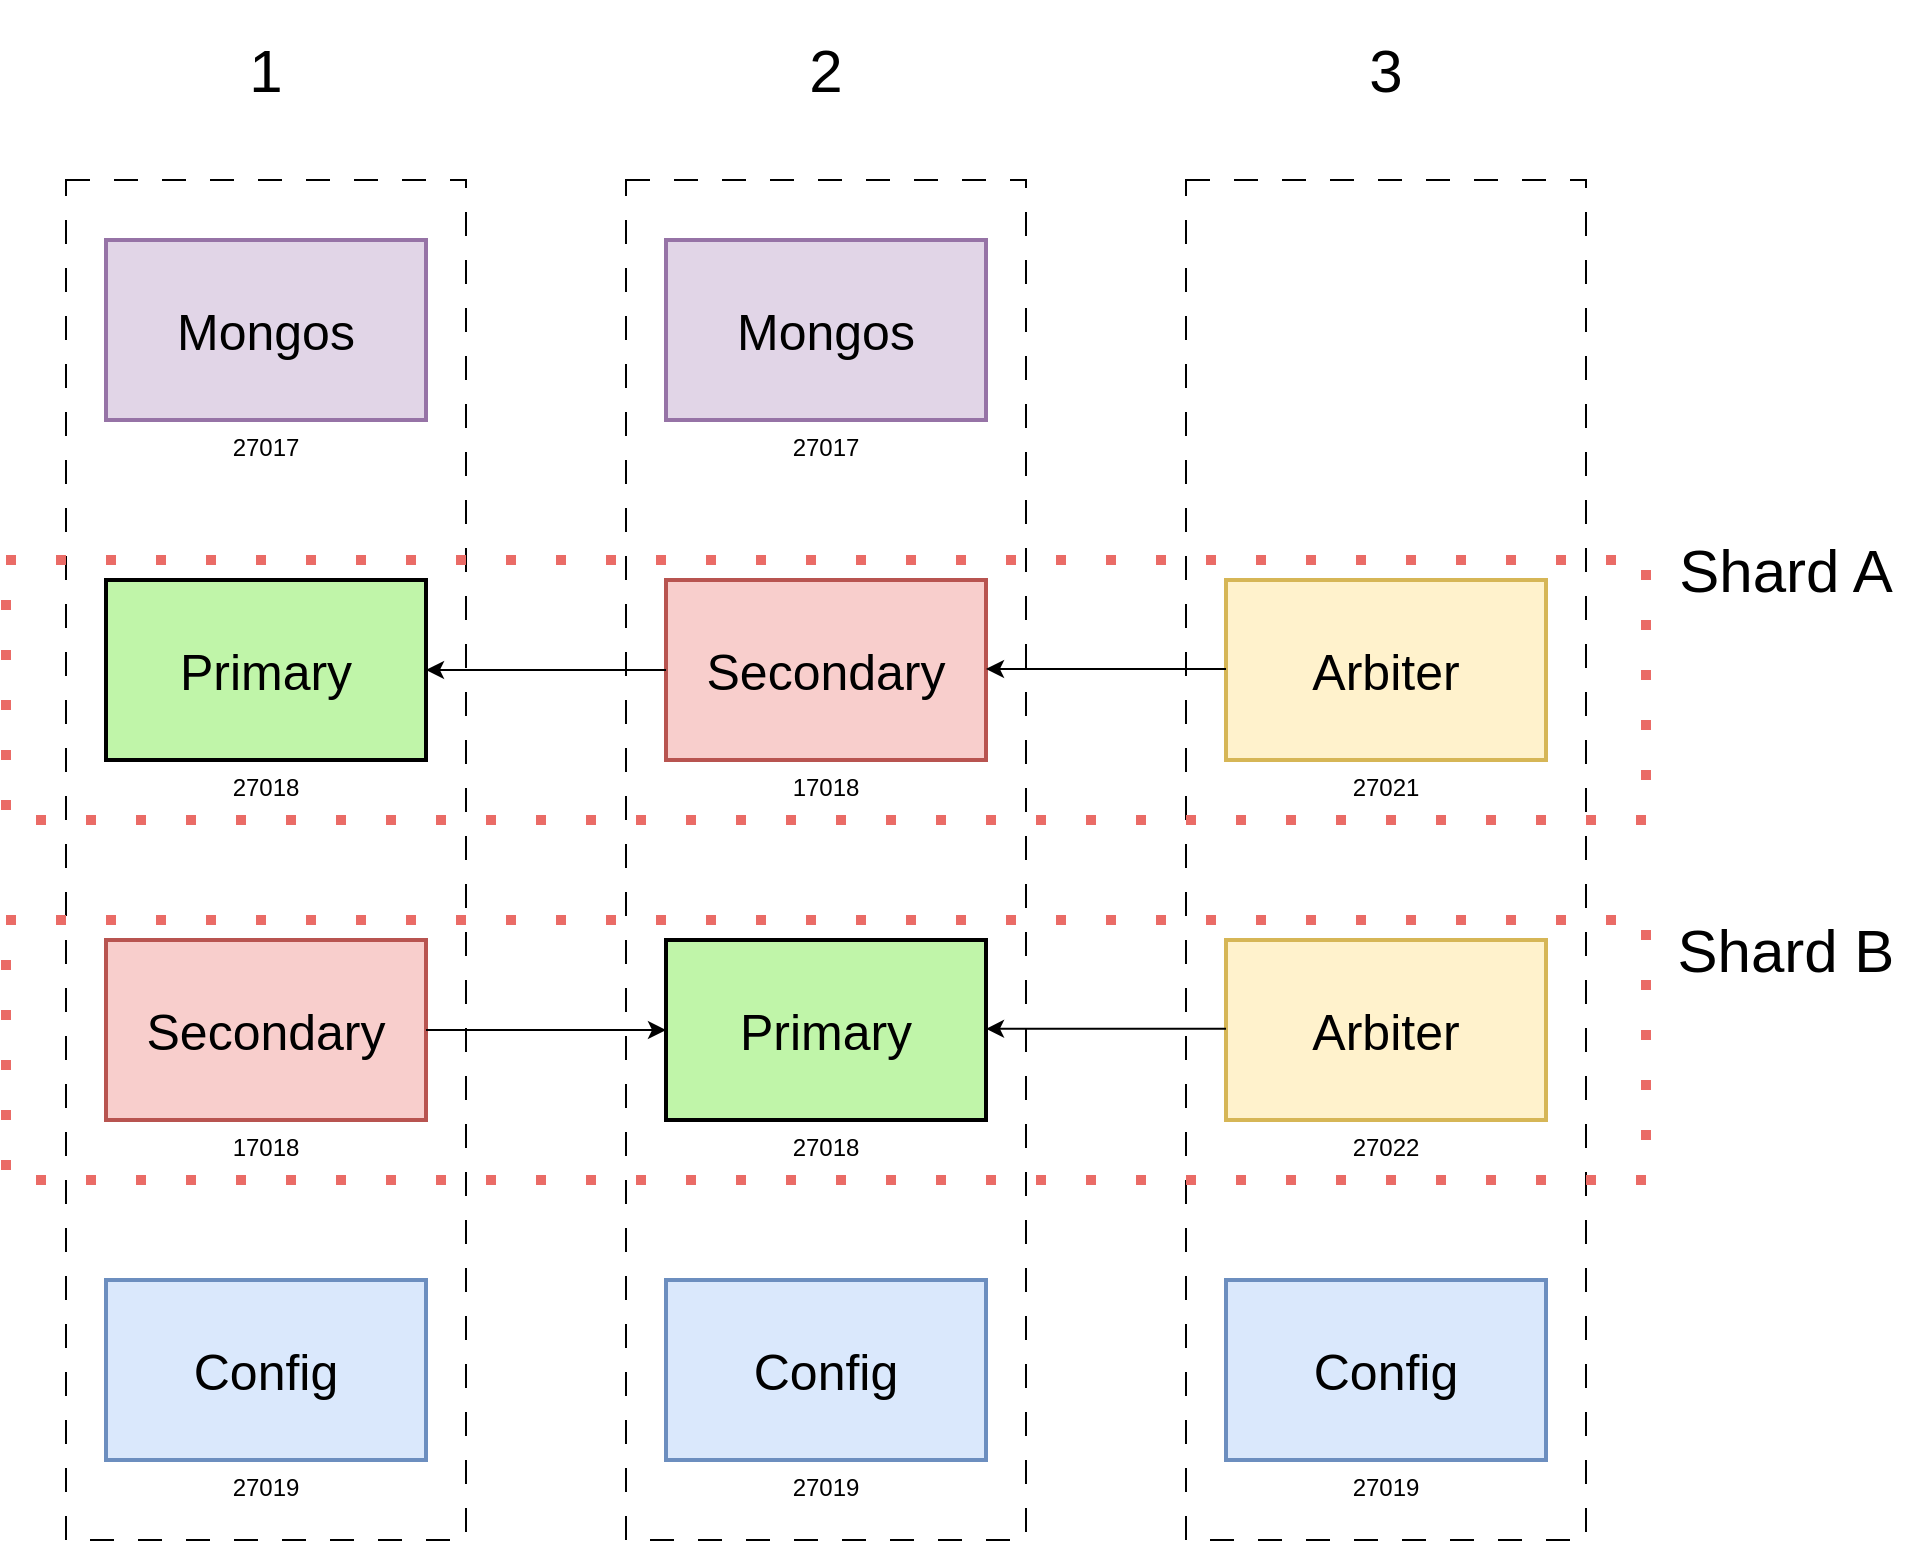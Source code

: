 <mxfile version="24.7.5">
  <diagram name="Page-1" id="74b105a0-9070-1c63-61bc-23e55f88626e">
    <mxGraphModel dx="2408" dy="1180" grid="1" gridSize="10" guides="1" tooltips="1" connect="1" arrows="1" fold="1" page="1" pageScale="1.5" pageWidth="1169" pageHeight="826" background="none" math="0" shadow="0">
      <root>
        <mxCell id="0" style=";html=1;" />
        <mxCell id="1" style=";html=1;" parent="0" />
        <mxCell id="10b056a9c633e61c-4" value="27018" style="strokeWidth=2;dashed=0;align=center;fontSize=12;shape=rect;verticalLabelPosition=bottom;verticalAlign=top;fillColor=#c0f5a9" parent="1" vertex="1">
          <mxGeometry x="280" y="410" width="160" height="90" as="geometry" />
        </mxCell>
        <mxCell id="gQrrCsz34WeAjWS9mDhf-1" value="17018" style="strokeWidth=2;dashed=0;align=center;fontSize=12;shape=rect;verticalLabelPosition=bottom;verticalAlign=top;fillColor=#f8cecc;strokeColor=#b85450;" parent="1" vertex="1">
          <mxGeometry x="560" y="410" width="160" height="90" as="geometry" />
        </mxCell>
        <mxCell id="gQrrCsz34WeAjWS9mDhf-2" value="27021" style="strokeWidth=2;dashed=0;align=center;fontSize=12;shape=rect;verticalLabelPosition=bottom;verticalAlign=top;fillColor=#fff2cc;strokeColor=#d6b656;" parent="1" vertex="1">
          <mxGeometry x="840" y="410" width="160" height="90" as="geometry" />
        </mxCell>
        <mxCell id="gQrrCsz34WeAjWS9mDhf-3" value="17018" style="strokeWidth=2;dashed=0;align=center;fontSize=12;shape=rect;verticalLabelPosition=bottom;verticalAlign=top;fillColor=#f8cecc;strokeColor=#b85450;" parent="1" vertex="1">
          <mxGeometry x="280" y="590" width="160" height="90" as="geometry" />
        </mxCell>
        <mxCell id="gQrrCsz34WeAjWS9mDhf-4" value="27018" style="strokeWidth=2;dashed=0;align=center;fontSize=12;shape=rect;verticalLabelPosition=bottom;verticalAlign=top;fillColor=#c0f5a9" parent="1" vertex="1">
          <mxGeometry x="560" y="590" width="160" height="90" as="geometry" />
        </mxCell>
        <mxCell id="gQrrCsz34WeAjWS9mDhf-5" value="27022" style="strokeWidth=2;dashed=0;align=center;fontSize=12;shape=rect;verticalLabelPosition=bottom;verticalAlign=top;fillColor=#fff2cc;strokeColor=#d6b656;" parent="1" vertex="1">
          <mxGeometry x="840" y="590" width="160" height="90" as="geometry" />
        </mxCell>
        <mxCell id="gQrrCsz34WeAjWS9mDhf-6" value="27019" style="strokeWidth=2;dashed=0;align=center;fontSize=12;shape=rect;verticalLabelPosition=bottom;verticalAlign=top;fillColor=#dae8fc;strokeColor=#6c8ebf;" parent="1" vertex="1">
          <mxGeometry x="280" y="760" width="160" height="90" as="geometry" />
        </mxCell>
        <mxCell id="gQrrCsz34WeAjWS9mDhf-7" value="27019" style="strokeWidth=2;dashed=0;align=center;fontSize=12;shape=rect;verticalLabelPosition=bottom;verticalAlign=top;fillColor=#dae8fc;strokeColor=#6c8ebf;" parent="1" vertex="1">
          <mxGeometry x="560" y="760" width="160" height="90" as="geometry" />
        </mxCell>
        <mxCell id="gQrrCsz34WeAjWS9mDhf-8" value="27019" style="strokeWidth=2;dashed=0;align=center;fontSize=12;shape=rect;verticalLabelPosition=bottom;verticalAlign=top;fillColor=#dae8fc;strokeColor=#6c8ebf;" parent="1" vertex="1">
          <mxGeometry x="840" y="760" width="160" height="90" as="geometry" />
        </mxCell>
        <mxCell id="gQrrCsz34WeAjWS9mDhf-9" value="27017" style="strokeWidth=2;dashed=0;align=center;fontSize=12;shape=rect;verticalLabelPosition=bottom;verticalAlign=top;fillColor=#e1d5e7;strokeColor=#9673a6;" parent="1" vertex="1">
          <mxGeometry x="280" y="240" width="160" height="90" as="geometry" />
        </mxCell>
        <mxCell id="gQrrCsz34WeAjWS9mDhf-10" value="27017" style="strokeWidth=2;dashed=0;align=center;fontSize=12;shape=rect;verticalLabelPosition=bottom;verticalAlign=top;fillColor=#e1d5e7;strokeColor=#9673a6;" parent="1" vertex="1">
          <mxGeometry x="560" y="240" width="160" height="90" as="geometry" />
        </mxCell>
        <mxCell id="gQrrCsz34WeAjWS9mDhf-13" value="" style="endArrow=classic;html=1;rounded=0;entryX=1;entryY=0.5;entryDx=0;entryDy=0;exitX=0;exitY=0.5;exitDx=0;exitDy=0;" parent="1" source="gQrrCsz34WeAjWS9mDhf-1" target="10b056a9c633e61c-4" edge="1">
          <mxGeometry width="50" height="50" relative="1" as="geometry">
            <mxPoint x="650" y="590" as="sourcePoint" />
            <mxPoint x="700" y="540" as="targetPoint" />
          </mxGeometry>
        </mxCell>
        <mxCell id="gQrrCsz34WeAjWS9mDhf-14" value="" style="endArrow=classic;html=1;rounded=0;entryX=1;entryY=0.5;entryDx=0;entryDy=0;exitX=0;exitY=0.5;exitDx=0;exitDy=0;" parent="1" edge="1">
          <mxGeometry width="50" height="50" relative="1" as="geometry">
            <mxPoint x="840" y="454.5" as="sourcePoint" />
            <mxPoint x="720" y="454.5" as="targetPoint" />
          </mxGeometry>
        </mxCell>
        <mxCell id="gQrrCsz34WeAjWS9mDhf-15" value="" style="endArrow=classic;html=1;rounded=0;entryX=1;entryY=0.5;entryDx=0;entryDy=0;exitX=0;exitY=0.5;exitDx=0;exitDy=0;" parent="1" edge="1">
          <mxGeometry width="50" height="50" relative="1" as="geometry">
            <mxPoint x="840" y="634.41" as="sourcePoint" />
            <mxPoint x="720" y="634.41" as="targetPoint" />
          </mxGeometry>
        </mxCell>
        <mxCell id="gQrrCsz34WeAjWS9mDhf-16" value="" style="endArrow=classic;html=1;rounded=0;entryX=0;entryY=0.5;entryDx=0;entryDy=0;exitX=1;exitY=0.5;exitDx=0;exitDy=0;" parent="1" source="gQrrCsz34WeAjWS9mDhf-3" target="gQrrCsz34WeAjWS9mDhf-4" edge="1">
          <mxGeometry width="50" height="50" relative="1" as="geometry">
            <mxPoint x="440" y="640" as="sourcePoint" />
            <mxPoint x="490" y="590" as="targetPoint" />
          </mxGeometry>
        </mxCell>
        <mxCell id="gQrrCsz34WeAjWS9mDhf-17" value="&lt;span style=&quot;font-size: 25px;&quot;&gt;Primary&lt;/span&gt;" style="text;html=1;align=center;verticalAlign=middle;whiteSpace=wrap;rounded=0;" parent="1" vertex="1">
          <mxGeometry x="280" y="410" width="160" height="90" as="geometry" />
        </mxCell>
        <mxCell id="gQrrCsz34WeAjWS9mDhf-18" value="&lt;span style=&quot;font-size: 25px;&quot;&gt;Secondary&lt;/span&gt;" style="text;html=1;align=center;verticalAlign=middle;whiteSpace=wrap;rounded=0;" parent="1" vertex="1">
          <mxGeometry x="560" y="410" width="160" height="90" as="geometry" />
        </mxCell>
        <mxCell id="gQrrCsz34WeAjWS9mDhf-19" value="&lt;span style=&quot;font-size: 25px;&quot;&gt;Arbiter&lt;/span&gt;" style="text;html=1;align=center;verticalAlign=middle;whiteSpace=wrap;rounded=0;" parent="1" vertex="1">
          <mxGeometry x="840" y="410" width="160" height="90" as="geometry" />
        </mxCell>
        <mxCell id="gQrrCsz34WeAjWS9mDhf-20" value="&lt;span style=&quot;font-size: 25px;&quot;&gt;Arbiter&lt;/span&gt;" style="text;html=1;align=center;verticalAlign=middle;whiteSpace=wrap;rounded=0;" parent="1" vertex="1">
          <mxGeometry x="840" y="590" width="160" height="90" as="geometry" />
        </mxCell>
        <mxCell id="gQrrCsz34WeAjWS9mDhf-21" value="&lt;span style=&quot;font-size: 25px;&quot;&gt;Primary&lt;/span&gt;" style="text;html=1;align=center;verticalAlign=middle;whiteSpace=wrap;rounded=0;" parent="1" vertex="1">
          <mxGeometry x="560" y="590" width="160" height="90" as="geometry" />
        </mxCell>
        <mxCell id="gQrrCsz34WeAjWS9mDhf-22" value="&lt;span style=&quot;font-size: 25px;&quot;&gt;Secondary&lt;/span&gt;" style="text;html=1;align=center;verticalAlign=middle;whiteSpace=wrap;rounded=0;" parent="1" vertex="1">
          <mxGeometry x="280" y="590" width="160" height="90" as="geometry" />
        </mxCell>
        <mxCell id="gQrrCsz34WeAjWS9mDhf-23" value="&lt;span style=&quot;font-size: 25px;&quot;&gt;Mongos&lt;/span&gt;" style="text;html=1;align=center;verticalAlign=middle;whiteSpace=wrap;rounded=0;" parent="1" vertex="1">
          <mxGeometry x="280" y="240" width="160" height="90" as="geometry" />
        </mxCell>
        <mxCell id="gQrrCsz34WeAjWS9mDhf-24" value="&lt;span style=&quot;font-size: 25px;&quot;&gt;Mongos&lt;/span&gt;" style="text;html=1;align=center;verticalAlign=middle;whiteSpace=wrap;rounded=0;" parent="1" vertex="1">
          <mxGeometry x="560" y="240" width="160" height="90" as="geometry" />
        </mxCell>
        <mxCell id="gQrrCsz34WeAjWS9mDhf-25" value="&lt;span style=&quot;font-size: 25px;&quot;&gt;Config&lt;/span&gt;" style="text;html=1;align=center;verticalAlign=middle;whiteSpace=wrap;rounded=0;" parent="1" vertex="1">
          <mxGeometry x="280" y="760" width="160" height="90" as="geometry" />
        </mxCell>
        <mxCell id="gQrrCsz34WeAjWS9mDhf-26" value="&lt;span style=&quot;font-size: 25px;&quot;&gt;Config&lt;/span&gt;" style="text;html=1;align=center;verticalAlign=middle;whiteSpace=wrap;rounded=0;" parent="1" vertex="1">
          <mxGeometry x="560" y="760" width="160" height="90" as="geometry" />
        </mxCell>
        <mxCell id="gQrrCsz34WeAjWS9mDhf-27" value="&lt;span style=&quot;font-size: 25px;&quot;&gt;Config&lt;/span&gt;" style="text;html=1;align=center;verticalAlign=middle;whiteSpace=wrap;rounded=0;" parent="1" vertex="1">
          <mxGeometry x="840" y="760" width="160" height="90" as="geometry" />
        </mxCell>
        <mxCell id="gQrrCsz34WeAjWS9mDhf-28" value="" style="rounded=0;whiteSpace=wrap;html=1;fillColor=none;dashed=1;dashPattern=12 12;" parent="1" vertex="1">
          <mxGeometry x="260" y="210" width="200" height="680" as="geometry" />
        </mxCell>
        <mxCell id="gQrrCsz34WeAjWS9mDhf-29" value="" style="rounded=0;whiteSpace=wrap;html=1;fillColor=none;dashed=1;dashPattern=12 12;" parent="1" vertex="1">
          <mxGeometry x="540" y="210" width="200" height="680" as="geometry" />
        </mxCell>
        <mxCell id="gQrrCsz34WeAjWS9mDhf-30" value="" style="rounded=0;whiteSpace=wrap;html=1;fillColor=none;dashed=1;dashPattern=12 12;" parent="1" vertex="1">
          <mxGeometry x="820" y="210" width="200" height="680" as="geometry" />
        </mxCell>
        <mxCell id="gQrrCsz34WeAjWS9mDhf-31" value="&lt;font style=&quot;font-size: 30px;&quot;&gt;1&lt;/font&gt;" style="text;html=1;align=center;verticalAlign=middle;whiteSpace=wrap;rounded=0;" parent="1" vertex="1">
          <mxGeometry x="260" y="120" width="200" height="70" as="geometry" />
        </mxCell>
        <mxCell id="gQrrCsz34WeAjWS9mDhf-32" value="&lt;font style=&quot;font-size: 30px;&quot;&gt;2&lt;/font&gt;" style="text;html=1;align=center;verticalAlign=middle;whiteSpace=wrap;rounded=0;" parent="1" vertex="1">
          <mxGeometry x="540" y="120" width="200" height="70" as="geometry" />
        </mxCell>
        <mxCell id="gQrrCsz34WeAjWS9mDhf-33" value="&lt;font style=&quot;font-size: 30px;&quot;&gt;3&lt;/font&gt;" style="text;html=1;align=center;verticalAlign=middle;whiteSpace=wrap;rounded=0;" parent="1" vertex="1">
          <mxGeometry x="820" y="120" width="200" height="70" as="geometry" />
        </mxCell>
        <mxCell id="mOErMJzC7zwwizBeJiKn-1" value="" style="rounded=0;whiteSpace=wrap;html=1;fillColor=none;dashed=1;dashPattern=1 4;strokeColor=#EA6B66;strokeWidth=5;" parent="1" vertex="1">
          <mxGeometry x="230" y="400" width="820" height="130" as="geometry" />
        </mxCell>
        <mxCell id="mOErMJzC7zwwizBeJiKn-2" value="&lt;font style=&quot;font-size: 30px;&quot;&gt;Shard A&lt;/font&gt;" style="text;html=1;align=center;verticalAlign=middle;whiteSpace=wrap;rounded=0;" parent="1" vertex="1">
          <mxGeometry x="1060" y="370" width="120" height="70" as="geometry" />
        </mxCell>
        <mxCell id="mOErMJzC7zwwizBeJiKn-3" value="" style="rounded=0;whiteSpace=wrap;html=1;fillColor=none;dashed=1;dashPattern=1 4;strokeColor=#EA6B66;strokeWidth=5;" parent="1" vertex="1">
          <mxGeometry x="230" y="580" width="820" height="130" as="geometry" />
        </mxCell>
        <mxCell id="mOErMJzC7zwwizBeJiKn-4" value="&lt;font style=&quot;font-size: 30px;&quot;&gt;Shard B&lt;/font&gt;" style="text;html=1;align=center;verticalAlign=middle;whiteSpace=wrap;rounded=0;" parent="1" vertex="1">
          <mxGeometry x="1060" y="560" width="120" height="70" as="geometry" />
        </mxCell>
      </root>
    </mxGraphModel>
  </diagram>
</mxfile>
